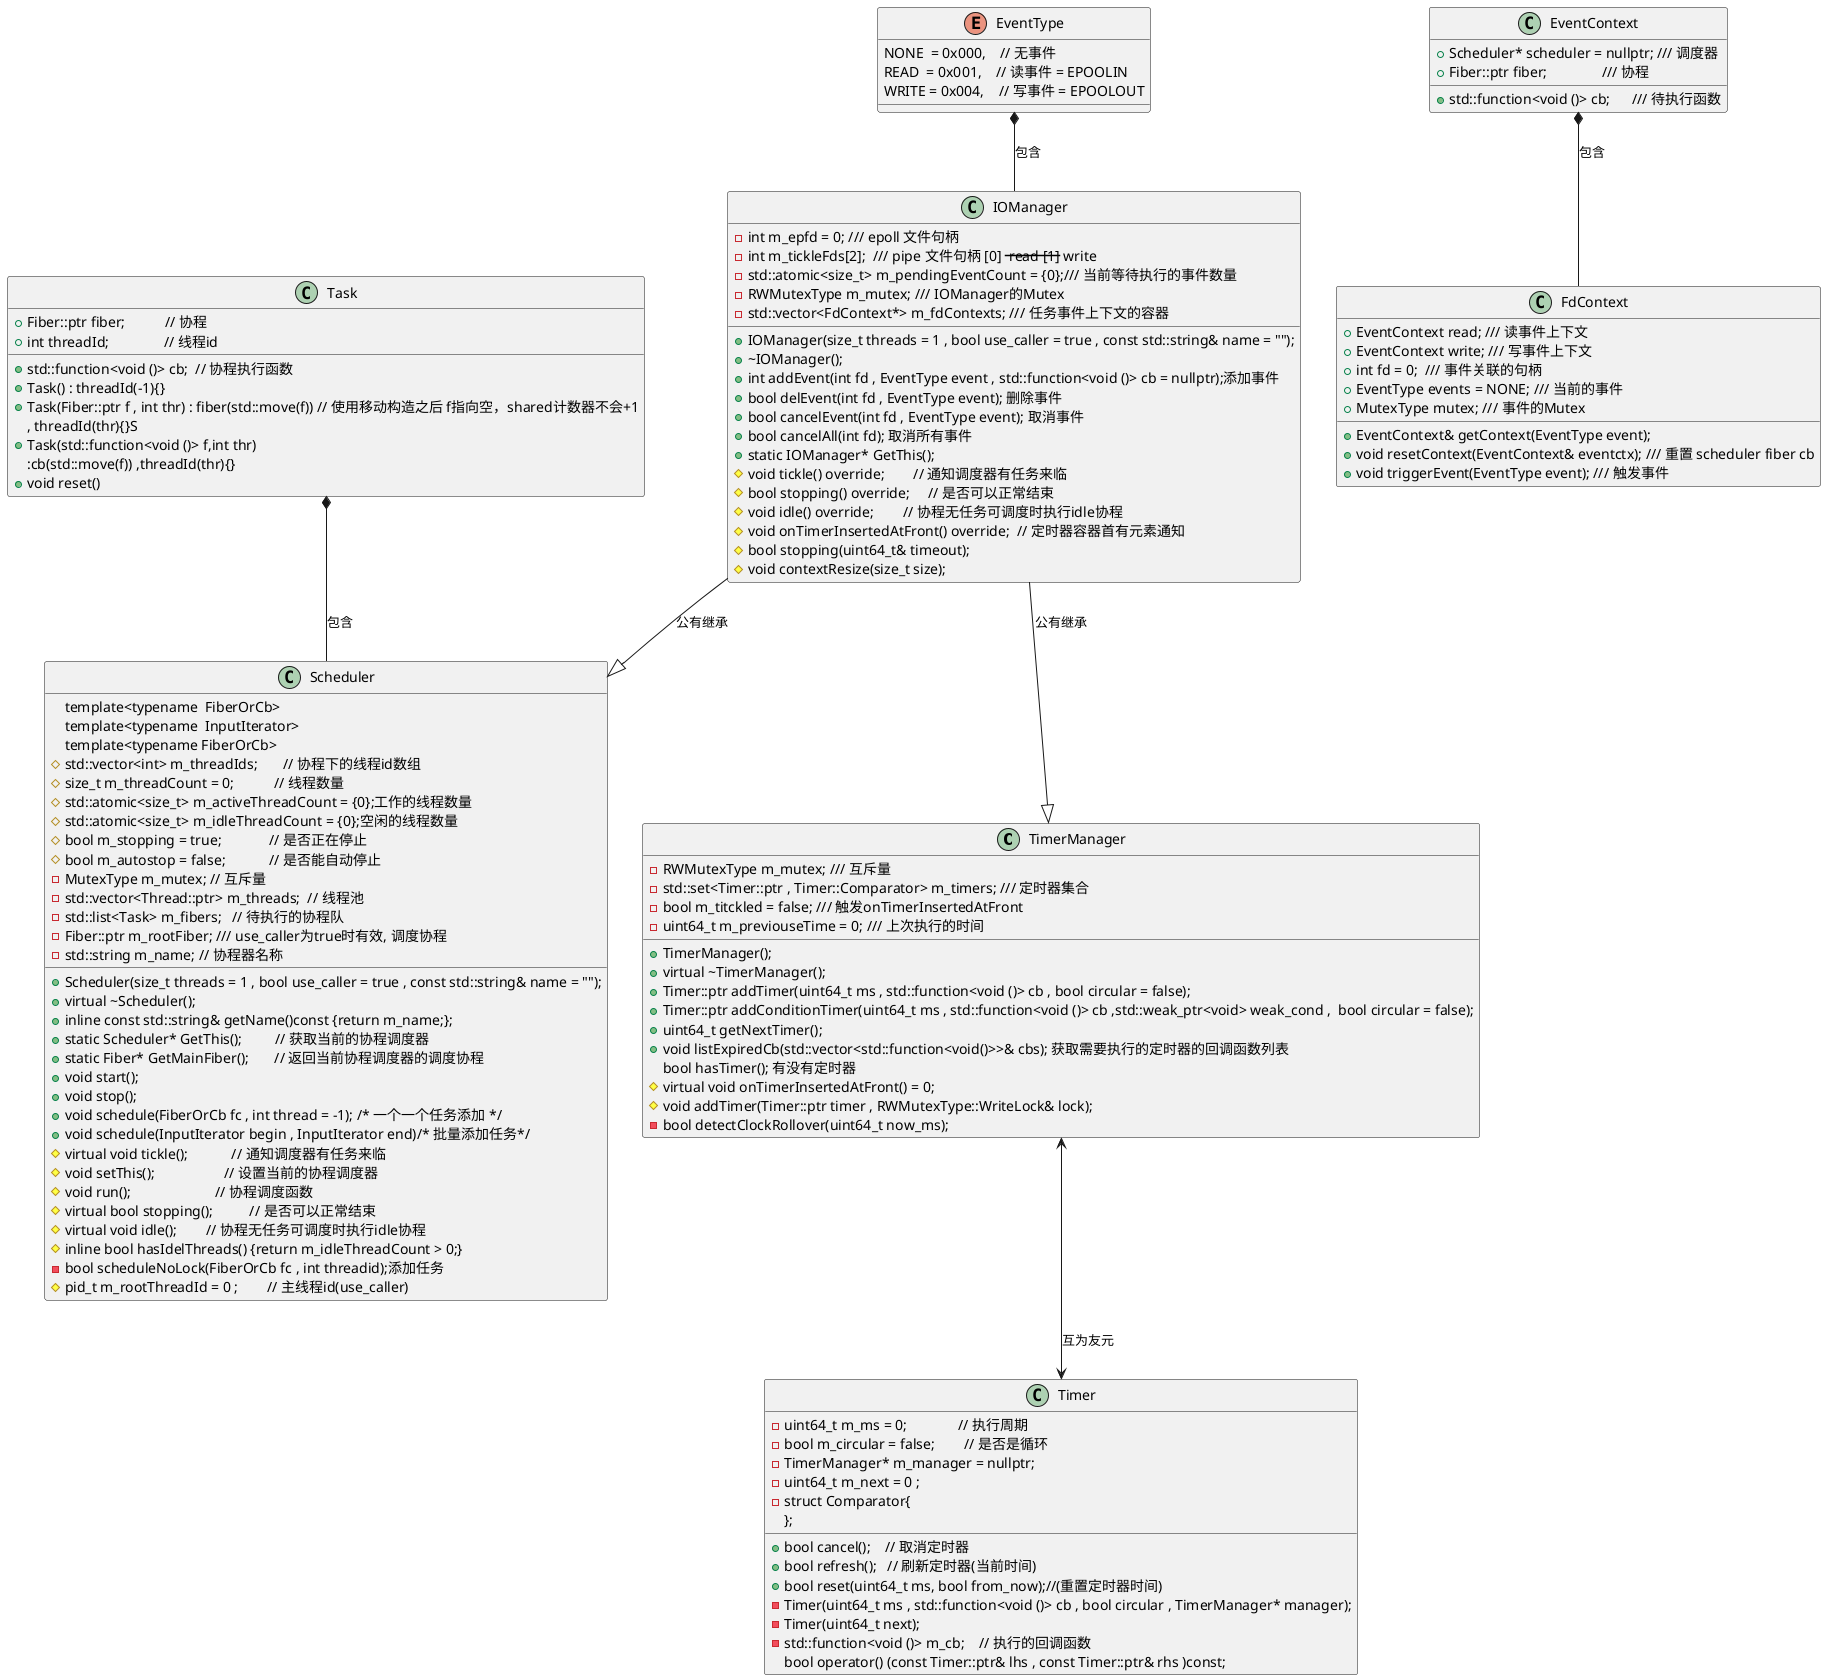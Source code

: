@startuml IOManager

TimerManager <--> Timer : 互为友元
Task *-- Scheduler : 包含
IOManager --|> TimerManager : 公有继承
IOManager --|> Scheduler : 公有继承

EventType *-- IOManager : 包含
EventContext *-- FdContext : 包含
class Timer{
    + bool cancel();    // 取消定时器
    + bool refresh();   // 刷新定时器(当前时间)
    + bool reset(uint64_t ms, bool from_now);//(重置定时器时间)
    - Timer(uint64_t ms , std::function<void ()> cb , bool circular , TimerManager* manager);
    - Timer(uint64_t next);
    - uint64_t m_ms = 0;              // 执行周期
    - std::function<void ()> m_cb;    // 执行的回调函数
    - bool m_circular = false;        // 是否是循环
    - TimerManager* m_manager = nullptr;
    - uint64_t m_next = 0 ;  
    - struct Comparator{
        bool operator() (const Timer::ptr& lhs , const Timer::ptr& rhs )const;
    };

}

class TimerManager{
    + TimerManager();
    + virtual ~TimerManager();
    + Timer::ptr addTimer(uint64_t ms , std::function<void ()> cb , bool circular = false);
    + Timer::ptr addConditionTimer(uint64_t ms , std::function<void ()> cb ,std::weak_ptr<void> weak_cond ,  bool circular = false);
    + uint64_t getNextTimer();
    + void listExpiredCb(std::vector<std::function<void()>>& cbs); 获取需要执行的定时器的回调函数列表
    bool hasTimer(); 有没有定时器 
    # virtual void onTimerInsertedAtFront() = 0;
    # void addTimer(Timer::ptr timer , RWMutexType::WriteLock& lock);
    - bool detectClockRollover(uint64_t now_ms);
    - RWMutexType m_mutex; /// 互斥量
    - std::set<Timer::ptr , Timer::Comparator> m_timers; /// 定时器集合
    - bool m_titckled = false; /// 触发onTimerInsertedAtFront
    - uint64_t m_previouseTime = 0; /// 上次执行的时间
}

class Scheduler{
    + Scheduler(size_t threads = 1 , bool use_caller = true , const std::string& name = "");
    + virtual ~Scheduler();
    + inline const std::string& getName()const {return m_name;};
    + static Scheduler* GetThis();         // 获取当前的协程调度器
    + static Fiber* GetMainFiber();       // 返回当前协程调度器的调度协程
    + void start();
    + void stop();
    template<typename  FiberOrCb>
    + void schedule(FiberOrCb fc , int thread = -1); /* 一个一个任务添加 */
    template<typename  InputIterator>
    + void schedule(InputIterator begin , InputIterator end)/* 批量添加任务*/   
    # virtual void tickle();            // 通知调度器有任务来临
    # void setThis();                   // 设置当前的协程调度器
    # void run();                       // 协程调度函数
    # virtual bool stopping();          // 是否可以正常结束
    # virtual void idle();        // 协程无任务可调度时执行idle协程
    # inline bool hasIdelThreads() {return m_idleThreadCount > 0;}
    template<typename FiberOrCb>
    - bool scheduleNoLock(FiberOrCb fc , int threadid);添加任务
    # std::vector<int> m_threadIds;       // 协程下的线程id数组
    # size_t m_threadCount = 0;           // 线程数量
    # std::atomic<size_t> m_activeThreadCount = {0};工作的线程数量
    # std::atomic<size_t> m_idleThreadCount = {0};空闲的线程数量
    # bool m_stopping = true;             // 是否正在停止
    # bool m_autostop = false;            // 是否能自动停止
    # pid_t m_rootThreadId = 0 ;        // 主线程id(use_caller)
    - MutexType m_mutex; // 互斥量
    - std::vector<Thread::ptr> m_threads;  // 线程池
    - std::list<Task> m_fibers;   // 待执行的协程队
    - Fiber::ptr m_rootFiber; /// use_caller为true时有效, 调度协程
    - std::string m_name; // 协程器名称
}

class Task{
    + Fiber::ptr fiber;           // 协程
    + std::function<void ()> cb;  // 协程执行函数
    + int threadId;               // 线程id
    + Task() : threadId(-1){}
    + Task(Fiber::ptr f , int thr) : fiber(std::move(f)) // 使用移动构造之后 f指向空，shared计数器不会+1 
    , threadId(thr){}S
    + Task(std::function<void ()> f,int thr)
    :cb(std::move(f)) ,threadId(thr){}
    + void reset()
}

class IOManager{
    + IOManager(size_t threads = 1 , bool use_caller = true , const std::string& name = "");
    + ~IOManager();
    + int addEvent(int fd , EventType event , std::function<void ()> cb = nullptr);添加事件 
    + bool delEvent(int fd , EventType event); 删除事件
    + bool cancelEvent(int fd , EventType event); 取消事件
    + bool cancelAll(int fd); 取消所有事件
    + static IOManager* GetThis();
    # void tickle() override;        // 通知调度器有任务来临
    # bool stopping() override;     // 是否可以正常结束
    # void idle() override;        // 协程无任务可调度时执行idle协程
    # void onTimerInsertedAtFront() override;  // 定时器容器首有元素通知
    # bool stopping(uint64_t& timeout);
    # void contextResize(size_t size);
    - int m_epfd = 0; /// epoll 文件句柄
    - int m_tickleFds[2];  /// pipe 文件句柄 [0] -- read [1]-- write
    - std::atomic<size_t> m_pendingEventCount = {0};/// 当前等待执行的事件数量
    - RWMutexType m_mutex; /// IOManager的Mutex
    - std::vector<FdContext*> m_fdContexts; /// 任务事件上下文的容器
}

enum EventType{
    NONE  = 0x000,    // 无事件
    READ  = 0x001,    // 读事件 = EPOOLIN
    WRITE = 0x004,    // 写事件 = EPOOLOUT    
}

class FdContext{
    + EventContext& getContext(EventType event); 
    + void resetContext(EventContext& eventctx); /// 重置 scheduler fiber cb  
    + void triggerEvent(EventType event); /// 触发事件
    + EventContext read; /// 读事件上下文
    + EventContext write; /// 写事件上下文
    + int fd = 0;  /// 事件关联的句柄   
    + EventType events = NONE; /// 当前的事件  
    + MutexType mutex; /// 事件的Mutex
}

class EventContext{
    + Scheduler* scheduler = nullptr; /// 调度器
    + Fiber::ptr fiber;               /// 协程
    + std::function<void ()> cb;      /// 待执行函数
}

@enduml

@startuml 调度活动图
start
:IOManager();
:Scheduler();

stop
@enduml